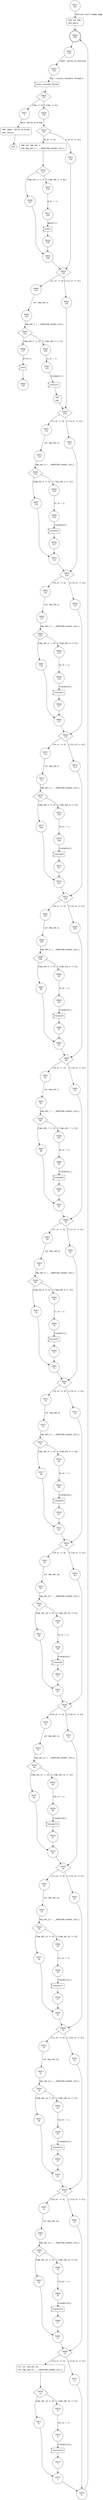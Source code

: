 digraph eval {
817 [shape="circle" label="N817\n163"]
818 [shape="circle" label="N818\n162"]
820 [shape="doublecircle" label="N820\n160"]
821 [shape="circle" label="N821\n159"]
823 [shape="circle" label="N823\n158"]
824 [shape="diamond" label="N824\n157"]
827 [shape="circle" label="N827\n3"]
826 [shape="circle" label="N826\n156"]
825 [shape="diamond" label="N825\n155"]
830 [shape="circle" label="N830\n153"]
831 [shape="circle" label="N831\n154"]
829 [shape="diamond" label="N829\n145"]
840 [shape="circle" label="N840\n143"]
841 [shape="circle" label="N841\n144"]
839 [shape="diamond" label="N839\n134"]
851 [shape="circle" label="N851\n132"]
852 [shape="circle" label="N852\n133"]
850 [shape="diamond" label="N850\n124"]
861 [shape="circle" label="N861\n122"]
862 [shape="circle" label="N862\n123"]
860 [shape="diamond" label="N860\n114"]
871 [shape="circle" label="N871\n112"]
872 [shape="circle" label="N872\n113"]
870 [shape="diamond" label="N870\n104"]
881 [shape="circle" label="N881\n102"]
882 [shape="circle" label="N882\n103"]
880 [shape="diamond" label="N880\n94"]
891 [shape="circle" label="N891\n92"]
892 [shape="circle" label="N892\n93"]
890 [shape="diamond" label="N890\n84"]
901 [shape="circle" label="N901\n82"]
902 [shape="circle" label="N902\n83"]
900 [shape="diamond" label="N900\n74"]
911 [shape="circle" label="N911\n72"]
912 [shape="circle" label="N912\n73"]
910 [shape="diamond" label="N910\n64"]
921 [shape="circle" label="N921\n62"]
922 [shape="circle" label="N922\n63"]
920 [shape="diamond" label="N920\n54"]
931 [shape="circle" label="N931\n52"]
932 [shape="circle" label="N932\n53"]
930 [shape="diamond" label="N930\n44"]
941 [shape="circle" label="N941\n42"]
942 [shape="circle" label="N942\n43"]
940 [shape="diamond" label="N940\n34"]
951 [shape="circle" label="N951\n32"]
952 [shape="circle" label="N952\n33"]
950 [shape="diamond" label="N950\n24"]
961 [shape="circle" label="N961\n22"]
962 [shape="circle" label="N962\n23"]
960 [shape="diamond" label="N960\n14"]
971 [shape="circle" label="N971\n12"]
972 [shape="circle" label="N972\n13"]
970 [shape="circle" label="N970\n4"]
974 [shape="diamond" label="N974\n10"]
977 [shape="circle" label="N977\n6"]
976 [shape="circle" label="N976\n9"]
978 [shape="circle" label="N978\n8"]
979 [shape="circle" label="N979\n7"]
975 [shape="circle" label="N975\n5"]
963 [shape="circle" label="N963\n21"]
964 [shape="diamond" label="N964\n20"]
967 [shape="circle" label="N967\n16"]
966 [shape="circle" label="N966\n19"]
968 [shape="circle" label="N968\n18"]
969 [shape="circle" label="N969\n17"]
965 [shape="circle" label="N965\n15"]
953 [shape="circle" label="N953\n31"]
954 [shape="diamond" label="N954\n30"]
957 [shape="circle" label="N957\n26"]
956 [shape="circle" label="N956\n29"]
958 [shape="circle" label="N958\n28"]
959 [shape="circle" label="N959\n27"]
955 [shape="circle" label="N955\n25"]
943 [shape="circle" label="N943\n41"]
944 [shape="diamond" label="N944\n40"]
947 [shape="circle" label="N947\n36"]
946 [shape="circle" label="N946\n39"]
948 [shape="circle" label="N948\n38"]
949 [shape="circle" label="N949\n37"]
945 [shape="circle" label="N945\n35"]
933 [shape="circle" label="N933\n51"]
934 [shape="diamond" label="N934\n50"]
937 [shape="circle" label="N937\n46"]
936 [shape="circle" label="N936\n49"]
938 [shape="circle" label="N938\n48"]
939 [shape="circle" label="N939\n47"]
935 [shape="circle" label="N935\n45"]
923 [shape="circle" label="N923\n61"]
924 [shape="diamond" label="N924\n60"]
927 [shape="circle" label="N927\n56"]
926 [shape="circle" label="N926\n59"]
928 [shape="circle" label="N928\n58"]
929 [shape="circle" label="N929\n57"]
925 [shape="circle" label="N925\n55"]
913 [shape="circle" label="N913\n71"]
914 [shape="diamond" label="N914\n70"]
917 [shape="circle" label="N917\n66"]
916 [shape="circle" label="N916\n69"]
918 [shape="circle" label="N918\n68"]
919 [shape="circle" label="N919\n67"]
915 [shape="circle" label="N915\n65"]
903 [shape="circle" label="N903\n81"]
904 [shape="diamond" label="N904\n80"]
907 [shape="circle" label="N907\n76"]
906 [shape="circle" label="N906\n79"]
908 [shape="circle" label="N908\n78"]
909 [shape="circle" label="N909\n77"]
905 [shape="circle" label="N905\n75"]
893 [shape="circle" label="N893\n91"]
894 [shape="diamond" label="N894\n90"]
897 [shape="circle" label="N897\n86"]
896 [shape="circle" label="N896\n89"]
898 [shape="circle" label="N898\n88"]
899 [shape="circle" label="N899\n87"]
895 [shape="circle" label="N895\n85"]
883 [shape="circle" label="N883\n101"]
884 [shape="diamond" label="N884\n100"]
887 [shape="circle" label="N887\n96"]
886 [shape="circle" label="N886\n99"]
888 [shape="circle" label="N888\n98"]
889 [shape="circle" label="N889\n97"]
885 [shape="circle" label="N885\n95"]
873 [shape="circle" label="N873\n111"]
874 [shape="diamond" label="N874\n110"]
877 [shape="circle" label="N877\n106"]
876 [shape="circle" label="N876\n109"]
878 [shape="circle" label="N878\n108"]
879 [shape="circle" label="N879\n107"]
875 [shape="circle" label="N875\n105"]
863 [shape="circle" label="N863\n121"]
864 [shape="diamond" label="N864\n120"]
867 [shape="circle" label="N867\n116"]
866 [shape="circle" label="N866\n119"]
868 [shape="circle" label="N868\n118"]
869 [shape="circle" label="N869\n117"]
865 [shape="circle" label="N865\n115"]
853 [shape="circle" label="N853\n131"]
854 [shape="diamond" label="N854\n130"]
857 [shape="circle" label="N857\n126"]
856 [shape="circle" label="N856\n129"]
858 [shape="circle" label="N858\n128"]
859 [shape="circle" label="N859\n127"]
855 [shape="circle" label="N855\n125"]
842 [shape="circle" label="N842\n142"]
843 [shape="diamond" label="N843\n141"]
846 [shape="circle" label="N846\n137"]
845 [shape="circle" label="N845\n140"]
847 [shape="circle" label="N847\n139"]
848 [shape="circle" label="N848\n138"]
849 [shape="circle" label="N849\n136"]
833 [shape="diamond" label="N833\n151"]
836 [shape="circle" label="N836\n147"]
835 [shape="circle" label="N835\n150"]
837 [shape="circle" label="N837\n149"]
838 [shape="circle" label="N838\n148"]
834 [shape="circle" label="N834\n146"]
980 [shape="circle" label="N980\n2"]
818 [style="filled,bold" penwidth="1" fillcolor="white" fontname="Courier New" shape="Mrecord" label=<<table border="0" cellborder="0" cellpadding="3" bgcolor="white"><tr><td align="right">818</td><td align="left">int tmp;</td></tr><tr><td align="right">819</td><td align="left">while</td></tr></table>>]
818 -> 820[label=""]
971 [style="filled,bold" penwidth="1" fillcolor="white" fontname="Courier New" shape="Mrecord" label=<<table border="0" cellborder="0" cellpadding="3" bgcolor="white"><tr><td align="right">971</td><td align="left">int tmp_ndt_15;</td></tr><tr><td align="right">973</td><td align="left">tmp_ndt_15 = __VERIFIER_nondet_int();</td></tr></table>>]
971 -> 974[label=""]
848 [style="filled,bold" penwidth="1" fillcolor="white" fontname="Courier New" shape="Mrecord" label=<<table border="0" cellborder="0" cellpadding="3" bgcolor="white"><tr><td align="right">848</td><td align="left"></td></tr><tr><td align="right">844</td><td align="left"></td></tr></table>>]
848 -> 839[label=""]
830 [style="filled,bold" penwidth="1" fillcolor="white" fontname="Courier New" shape="Mrecord" label=<<table border="0" cellborder="0" cellpadding="3" bgcolor="white"><tr><td align="right">830</td><td align="left">int tmp_ndt_1;</td></tr><tr><td align="right">832</td><td align="left">tmp_ndt_1 = __VERIFIER_nondet_int();</td></tr></table>>]
830 -> 833[label=""]
980 [style="filled,bold" penwidth="1" fillcolor="white" fontname="Courier New" shape="Mrecord" label=<<table border="0" cellborder="0" cellpadding="3" bgcolor="white"><tr><td align="right">980</td><td align="left">Label: while_15_break</td></tr><tr><td align="right">981</td><td align="left">return;</td></tr></table>>]
980 -> 816[label=""]
817 -> 818 [label="Function start dummy edge" fontname="Courier New"]
820 -> 821 [label="" fontname="Courier New"]
100031 [shape="component" label="exists_runnable_thread"]
823 -> 100031 [label="tmp = exists_runnable_thread();" fontname="Courier New"]
100031 -> 824 [label="" fontname="Courier New"]
824 -> 827 [label="[tmp == 0]" fontname="Courier New"]
824 -> 826 [label="[!(tmp == 0)]" fontname="Courier New"]
825 -> 830 [label="[m_st == 0]" fontname="Courier New"]
825 -> 831 [label="[!(m_st == 0)]" fontname="Courier New"]
829 -> 840 [label="[t1_st == 0]" fontname="Courier New"]
829 -> 841 [label="[!(t1_st == 0)]" fontname="Courier New"]
839 -> 851 [label="[t2_st == 0]" fontname="Courier New"]
839 -> 852 [label="[!(t2_st == 0)]" fontname="Courier New"]
850 -> 861 [label="[t3_st == 0]" fontname="Courier New"]
850 -> 862 [label="[!(t3_st == 0)]" fontname="Courier New"]
860 -> 871 [label="[t4_st == 0]" fontname="Courier New"]
860 -> 872 [label="[!(t4_st == 0)]" fontname="Courier New"]
870 -> 881 [label="[t5_st == 0]" fontname="Courier New"]
870 -> 882 [label="[!(t5_st == 0)]" fontname="Courier New"]
880 -> 891 [label="[t6_st == 0]" fontname="Courier New"]
880 -> 892 [label="[!(t6_st == 0)]" fontname="Courier New"]
890 -> 901 [label="[t7_st == 0]" fontname="Courier New"]
890 -> 902 [label="[!(t7_st == 0)]" fontname="Courier New"]
900 -> 911 [label="[t8_st == 0]" fontname="Courier New"]
900 -> 912 [label="[!(t8_st == 0)]" fontname="Courier New"]
910 -> 921 [label="[t9_st == 0]" fontname="Courier New"]
910 -> 922 [label="[!(t9_st == 0)]" fontname="Courier New"]
920 -> 931 [label="[t10_st == 0]" fontname="Courier New"]
920 -> 932 [label="[!(t10_st == 0)]" fontname="Courier New"]
930 -> 941 [label="[t11_st == 0]" fontname="Courier New"]
930 -> 942 [label="[!(t11_st == 0)]" fontname="Courier New"]
940 -> 951 [label="[t12_st == 0]" fontname="Courier New"]
940 -> 952 [label="[!(t12_st == 0)]" fontname="Courier New"]
950 -> 961 [label="[t13_st == 0]" fontname="Courier New"]
950 -> 962 [label="[!(t13_st == 0)]" fontname="Courier New"]
960 -> 971 [label="[t14_st == 0]" fontname="Courier New"]
960 -> 972 [label="[!(t14_st == 0)]" fontname="Courier New"]
970 -> 820 [label="" fontname="Courier New"]
974 -> 977 [label="[tmp_ndt_15 == 0]" fontname="Courier New"]
974 -> 976 [label="[!(tmp_ndt_15 == 0)]" fontname="Courier New"]
100032 [shape="component" label="transmit14"]
978 -> 100032 [label="transmit14();" fontname="Courier New"]
100032 -> 979 [label="" fontname="Courier New"]
975 -> 970 [label="" fontname="Courier New"]
961 -> 963 [label="int tmp_ndt_14;" fontname="Courier New"]
964 -> 967 [label="[tmp_ndt_14 == 0]" fontname="Courier New"]
964 -> 966 [label="[!(tmp_ndt_14 == 0)]" fontname="Courier New"]
100033 [shape="component" label="transmit13"]
968 -> 100033 [label="transmit13();" fontname="Courier New"]
100033 -> 969 [label="" fontname="Courier New"]
965 -> 960 [label="" fontname="Courier New"]
951 -> 953 [label="int tmp_ndt_13;" fontname="Courier New"]
954 -> 957 [label="[tmp_ndt_13 == 0]" fontname="Courier New"]
954 -> 956 [label="[!(tmp_ndt_13 == 0)]" fontname="Courier New"]
100034 [shape="component" label="transmit12"]
958 -> 100034 [label="transmit12();" fontname="Courier New"]
100034 -> 959 [label="" fontname="Courier New"]
955 -> 950 [label="" fontname="Courier New"]
941 -> 943 [label="int tmp_ndt_12;" fontname="Courier New"]
944 -> 947 [label="[tmp_ndt_12 == 0]" fontname="Courier New"]
944 -> 946 [label="[!(tmp_ndt_12 == 0)]" fontname="Courier New"]
100035 [shape="component" label="transmit11"]
948 -> 100035 [label="transmit11();" fontname="Courier New"]
100035 -> 949 [label="" fontname="Courier New"]
945 -> 940 [label="" fontname="Courier New"]
931 -> 933 [label="int tmp_ndt_11;" fontname="Courier New"]
934 -> 937 [label="[tmp_ndt_11 == 0]" fontname="Courier New"]
934 -> 936 [label="[!(tmp_ndt_11 == 0)]" fontname="Courier New"]
100036 [shape="component" label="transmit10"]
938 -> 100036 [label="transmit10();" fontname="Courier New"]
100036 -> 939 [label="" fontname="Courier New"]
935 -> 930 [label="" fontname="Courier New"]
921 -> 923 [label="int tmp_ndt_10;" fontname="Courier New"]
924 -> 927 [label="[tmp_ndt_10 == 0]" fontname="Courier New"]
924 -> 926 [label="[!(tmp_ndt_10 == 0)]" fontname="Courier New"]
100037 [shape="component" label="transmit9"]
928 -> 100037 [label="transmit9();" fontname="Courier New"]
100037 -> 929 [label="" fontname="Courier New"]
925 -> 920 [label="" fontname="Courier New"]
911 -> 913 [label="int tmp_ndt_9;" fontname="Courier New"]
914 -> 917 [label="[tmp_ndt_9 == 0]" fontname="Courier New"]
914 -> 916 [label="[!(tmp_ndt_9 == 0)]" fontname="Courier New"]
100038 [shape="component" label="transmit8"]
918 -> 100038 [label="transmit8();" fontname="Courier New"]
100038 -> 919 [label="" fontname="Courier New"]
915 -> 910 [label="" fontname="Courier New"]
901 -> 903 [label="int tmp_ndt_8;" fontname="Courier New"]
904 -> 907 [label="[tmp_ndt_8 == 0]" fontname="Courier New"]
904 -> 906 [label="[!(tmp_ndt_8 == 0)]" fontname="Courier New"]
100039 [shape="component" label="transmit7"]
908 -> 100039 [label="transmit7();" fontname="Courier New"]
100039 -> 909 [label="" fontname="Courier New"]
905 -> 900 [label="" fontname="Courier New"]
891 -> 893 [label="int tmp_ndt_7;" fontname="Courier New"]
894 -> 897 [label="[tmp_ndt_7 == 0]" fontname="Courier New"]
894 -> 896 [label="[!(tmp_ndt_7 == 0)]" fontname="Courier New"]
100040 [shape="component" label="transmit6"]
898 -> 100040 [label="transmit6();" fontname="Courier New"]
100040 -> 899 [label="" fontname="Courier New"]
895 -> 890 [label="" fontname="Courier New"]
881 -> 883 [label="int tmp_ndt_6;" fontname="Courier New"]
884 -> 887 [label="[tmp_ndt_6 == 0]" fontname="Courier New"]
884 -> 886 [label="[!(tmp_ndt_6 == 0)]" fontname="Courier New"]
100041 [shape="component" label="transmit5"]
888 -> 100041 [label="transmit5();" fontname="Courier New"]
100041 -> 889 [label="" fontname="Courier New"]
885 -> 880 [label="" fontname="Courier New"]
871 -> 873 [label="int tmp_ndt_5;" fontname="Courier New"]
874 -> 877 [label="[tmp_ndt_5 == 0]" fontname="Courier New"]
874 -> 876 [label="[!(tmp_ndt_5 == 0)]" fontname="Courier New"]
100042 [shape="component" label="transmit4"]
878 -> 100042 [label="transmit4();" fontname="Courier New"]
100042 -> 879 [label="" fontname="Courier New"]
875 -> 870 [label="" fontname="Courier New"]
861 -> 863 [label="int tmp_ndt_4;" fontname="Courier New"]
864 -> 867 [label="[tmp_ndt_4 == 0]" fontname="Courier New"]
864 -> 866 [label="[!(tmp_ndt_4 == 0)]" fontname="Courier New"]
100043 [shape="component" label="transmit3"]
868 -> 100043 [label="transmit3();" fontname="Courier New"]
100043 -> 869 [label="" fontname="Courier New"]
865 -> 860 [label="" fontname="Courier New"]
851 -> 853 [label="int tmp_ndt_3;" fontname="Courier New"]
854 -> 857 [label="[tmp_ndt_3 == 0]" fontname="Courier New"]
854 -> 856 [label="[!(tmp_ndt_3 == 0)]" fontname="Courier New"]
100044 [shape="component" label="transmit2"]
858 -> 100044 [label="transmit2();" fontname="Courier New"]
100044 -> 859 [label="" fontname="Courier New"]
855 -> 850 [label="" fontname="Courier New"]
840 -> 842 [label="int tmp_ndt_2;" fontname="Courier New"]
843 -> 846 [label="[tmp_ndt_2 == 0]" fontname="Courier New"]
843 -> 845 [label="[!(tmp_ndt_2 == 0)]" fontname="Courier New"]
100045 [shape="component" label="transmit1"]
847 -> 100045 [label="transmit1();" fontname="Courier New"]
100045 -> 848 [label="" fontname="Courier New"]
100046 [shape="component" label="error"]
846 -> 100046 [label="error();" fontname="Courier New"]
100046 -> 849 [label="" fontname="Courier New"]
833 -> 836 [label="[tmp_ndt_1 == 0]" fontname="Courier New"]
833 -> 835 [label="[!(tmp_ndt_1 == 0)]" fontname="Courier New"]
100047 [shape="component" label="master"]
837 -> 100047 [label="master();" fontname="Courier New"]
100047 -> 838 [label="" fontname="Courier New"]
834 -> 829 [label="" fontname="Courier New"]
827 -> 980 [label="Goto: while_15_break" fontname="Courier New"]
821 -> 823 [label="Label: while_15_continue" fontname="Courier New"]
826 -> 825 [label="" fontname="Courier New"]
831 -> 829 [label="" fontname="Courier New"]
841 -> 839 [label="" fontname="Courier New"]
852 -> 850 [label="" fontname="Courier New"]
862 -> 860 [label="" fontname="Courier New"]
872 -> 870 [label="" fontname="Courier New"]
882 -> 880 [label="" fontname="Courier New"]
892 -> 890 [label="" fontname="Courier New"]
902 -> 900 [label="" fontname="Courier New"]
912 -> 910 [label="" fontname="Courier New"]
922 -> 920 [label="" fontname="Courier New"]
932 -> 930 [label="" fontname="Courier New"]
942 -> 940 [label="" fontname="Courier New"]
952 -> 950 [label="" fontname="Courier New"]
962 -> 960 [label="" fontname="Courier New"]
972 -> 970 [label="" fontname="Courier New"]
976 -> 978 [label="t14_st = 1;" fontname="Courier New"]
979 -> 975 [label="" fontname="Courier New"]
977 -> 975 [label="" fontname="Courier New"]
963 -> 964 [label="tmp_ndt_14 = __VERIFIER_nondet_int();" fontname="Courier New"]
966 -> 968 [label="t13_st = 1;" fontname="Courier New"]
969 -> 965 [label="" fontname="Courier New"]
967 -> 965 [label="" fontname="Courier New"]
953 -> 954 [label="tmp_ndt_13 = __VERIFIER_nondet_int();" fontname="Courier New"]
956 -> 958 [label="t12_st = 1;" fontname="Courier New"]
959 -> 955 [label="" fontname="Courier New"]
957 -> 955 [label="" fontname="Courier New"]
943 -> 944 [label="tmp_ndt_12 = __VERIFIER_nondet_int();" fontname="Courier New"]
946 -> 948 [label="t11_st = 1;" fontname="Courier New"]
949 -> 945 [label="" fontname="Courier New"]
947 -> 945 [label="" fontname="Courier New"]
933 -> 934 [label="tmp_ndt_11 = __VERIFIER_nondet_int();" fontname="Courier New"]
936 -> 938 [label="t10_st = 1;" fontname="Courier New"]
939 -> 935 [label="" fontname="Courier New"]
937 -> 935 [label="" fontname="Courier New"]
923 -> 924 [label="tmp_ndt_10 = __VERIFIER_nondet_int();" fontname="Courier New"]
926 -> 928 [label="t9_st = 1;" fontname="Courier New"]
929 -> 925 [label="" fontname="Courier New"]
927 -> 925 [label="" fontname="Courier New"]
913 -> 914 [label="tmp_ndt_9 = __VERIFIER_nondet_int();" fontname="Courier New"]
916 -> 918 [label="t8_st = 1;" fontname="Courier New"]
919 -> 915 [label="" fontname="Courier New"]
917 -> 915 [label="" fontname="Courier New"]
903 -> 904 [label="tmp_ndt_8 = __VERIFIER_nondet_int();" fontname="Courier New"]
906 -> 908 [label="t7_st = 1;" fontname="Courier New"]
909 -> 905 [label="" fontname="Courier New"]
907 -> 905 [label="" fontname="Courier New"]
893 -> 894 [label="tmp_ndt_7 = __VERIFIER_nondet_int();" fontname="Courier New"]
896 -> 898 [label="t6_st = 1;" fontname="Courier New"]
899 -> 895 [label="" fontname="Courier New"]
897 -> 895 [label="" fontname="Courier New"]
883 -> 884 [label="tmp_ndt_6 = __VERIFIER_nondet_int();" fontname="Courier New"]
886 -> 888 [label="t5_st = 1;" fontname="Courier New"]
889 -> 885 [label="" fontname="Courier New"]
887 -> 885 [label="" fontname="Courier New"]
873 -> 874 [label="tmp_ndt_5 = __VERIFIER_nondet_int();" fontname="Courier New"]
876 -> 878 [label="t4_st = 1;" fontname="Courier New"]
879 -> 875 [label="" fontname="Courier New"]
877 -> 875 [label="" fontname="Courier New"]
863 -> 864 [label="tmp_ndt_4 = __VERIFIER_nondet_int();" fontname="Courier New"]
866 -> 868 [label="t3_st = 1;" fontname="Courier New"]
869 -> 865 [label="" fontname="Courier New"]
867 -> 865 [label="" fontname="Courier New"]
853 -> 854 [label="tmp_ndt_3 = __VERIFIER_nondet_int();" fontname="Courier New"]
856 -> 858 [label="t2_st = 1;" fontname="Courier New"]
859 -> 855 [label="" fontname="Courier New"]
857 -> 855 [label="" fontname="Courier New"]
842 -> 843 [label="tmp_ndt_2 = __VERIFIER_nondet_int();" fontname="Courier New"]
845 -> 847 [label="t1_st = 1;" fontname="Courier New"]
835 -> 837 [label="m_st = 1;" fontname="Courier New"]
838 -> 834 [label="" fontname="Courier New"]
836 -> 834 [label="" fontname="Courier New"]
}